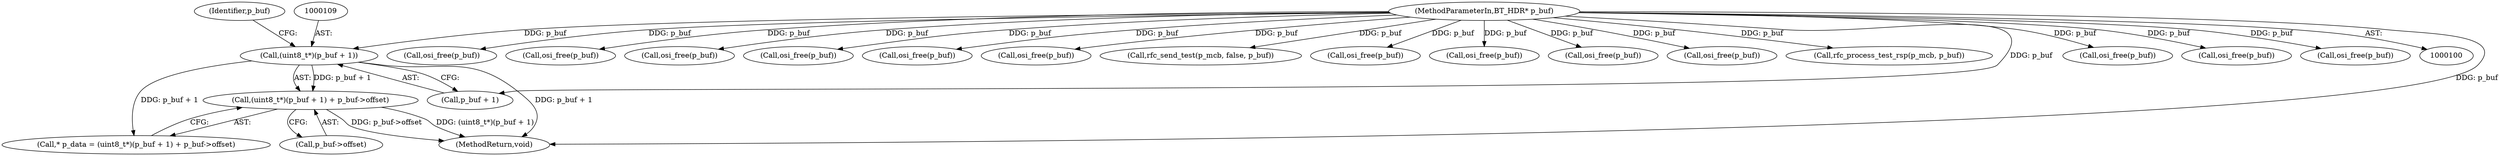 digraph "0_Android_92a7bf8c44a236607c146240f3c0adc1ae01fedf@pointer" {
"1000107" [label="(Call,(uint8_t*)(p_buf + 1) + p_buf->offset)"];
"1000108" [label="(Call,(uint8_t*)(p_buf + 1))"];
"1000102" [label="(MethodParameterIn,BT_HDR* p_buf)"];
"1000668" [label="(Call,osi_free(p_buf))"];
"1000105" [label="(Call,* p_data = (uint8_t*)(p_buf + 1) + p_buf->offset)"];
"1000102" [label="(MethodParameterIn,BT_HDR* p_buf)"];
"1000113" [label="(Call,p_buf->offset)"];
"1000524" [label="(Call,osi_free(p_buf))"];
"1000467" [label="(Call,osi_free(p_buf))"];
"1000108" [label="(Call,(uint8_t*)(p_buf + 1))"];
"1000282" [label="(Call,osi_free(p_buf))"];
"1000251" [label="(Call,osi_free(p_buf))"];
"1000210" [label="(Call,osi_free(p_buf))"];
"1000509" [label="(Call,rfc_send_test(p_mcb, false, p_buf))"];
"1000926" [label="(Call,osi_free(p_buf))"];
"1001015" [label="(MethodReturn,void)"];
"1001002" [label="(Call,osi_free(p_buf))"];
"1000147" [label="(Call,osi_free(p_buf))"];
"1000107" [label="(Call,(uint8_t*)(p_buf + 1) + p_buf->offset)"];
"1000536" [label="(Call,osi_free(p_buf))"];
"1000514" [label="(Call,rfc_process_test_rsp(p_mcb, p_buf))"];
"1000110" [label="(Call,p_buf + 1)"];
"1000114" [label="(Identifier,p_buf)"];
"1000559" [label="(Call,osi_free(p_buf))"];
"1000723" [label="(Call,osi_free(p_buf))"];
"1001009" [label="(Call,osi_free(p_buf))"];
"1000107" -> "1000105"  [label="AST: "];
"1000107" -> "1000113"  [label="CFG: "];
"1000108" -> "1000107"  [label="AST: "];
"1000113" -> "1000107"  [label="AST: "];
"1000105" -> "1000107"  [label="CFG: "];
"1000107" -> "1001015"  [label="DDG: (uint8_t*)(p_buf + 1)"];
"1000107" -> "1001015"  [label="DDG: p_buf->offset"];
"1000108" -> "1000107"  [label="DDG: p_buf + 1"];
"1000108" -> "1000110"  [label="CFG: "];
"1000109" -> "1000108"  [label="AST: "];
"1000110" -> "1000108"  [label="AST: "];
"1000114" -> "1000108"  [label="CFG: "];
"1000108" -> "1001015"  [label="DDG: p_buf + 1"];
"1000108" -> "1000105"  [label="DDG: p_buf + 1"];
"1000102" -> "1000108"  [label="DDG: p_buf"];
"1000102" -> "1000100"  [label="AST: "];
"1000102" -> "1001015"  [label="DDG: p_buf"];
"1000102" -> "1000110"  [label="DDG: p_buf"];
"1000102" -> "1000147"  [label="DDG: p_buf"];
"1000102" -> "1000210"  [label="DDG: p_buf"];
"1000102" -> "1000251"  [label="DDG: p_buf"];
"1000102" -> "1000282"  [label="DDG: p_buf"];
"1000102" -> "1000467"  [label="DDG: p_buf"];
"1000102" -> "1000509"  [label="DDG: p_buf"];
"1000102" -> "1000514"  [label="DDG: p_buf"];
"1000102" -> "1000524"  [label="DDG: p_buf"];
"1000102" -> "1000536"  [label="DDG: p_buf"];
"1000102" -> "1000559"  [label="DDG: p_buf"];
"1000102" -> "1000668"  [label="DDG: p_buf"];
"1000102" -> "1000723"  [label="DDG: p_buf"];
"1000102" -> "1000926"  [label="DDG: p_buf"];
"1000102" -> "1001002"  [label="DDG: p_buf"];
"1000102" -> "1001009"  [label="DDG: p_buf"];
}
